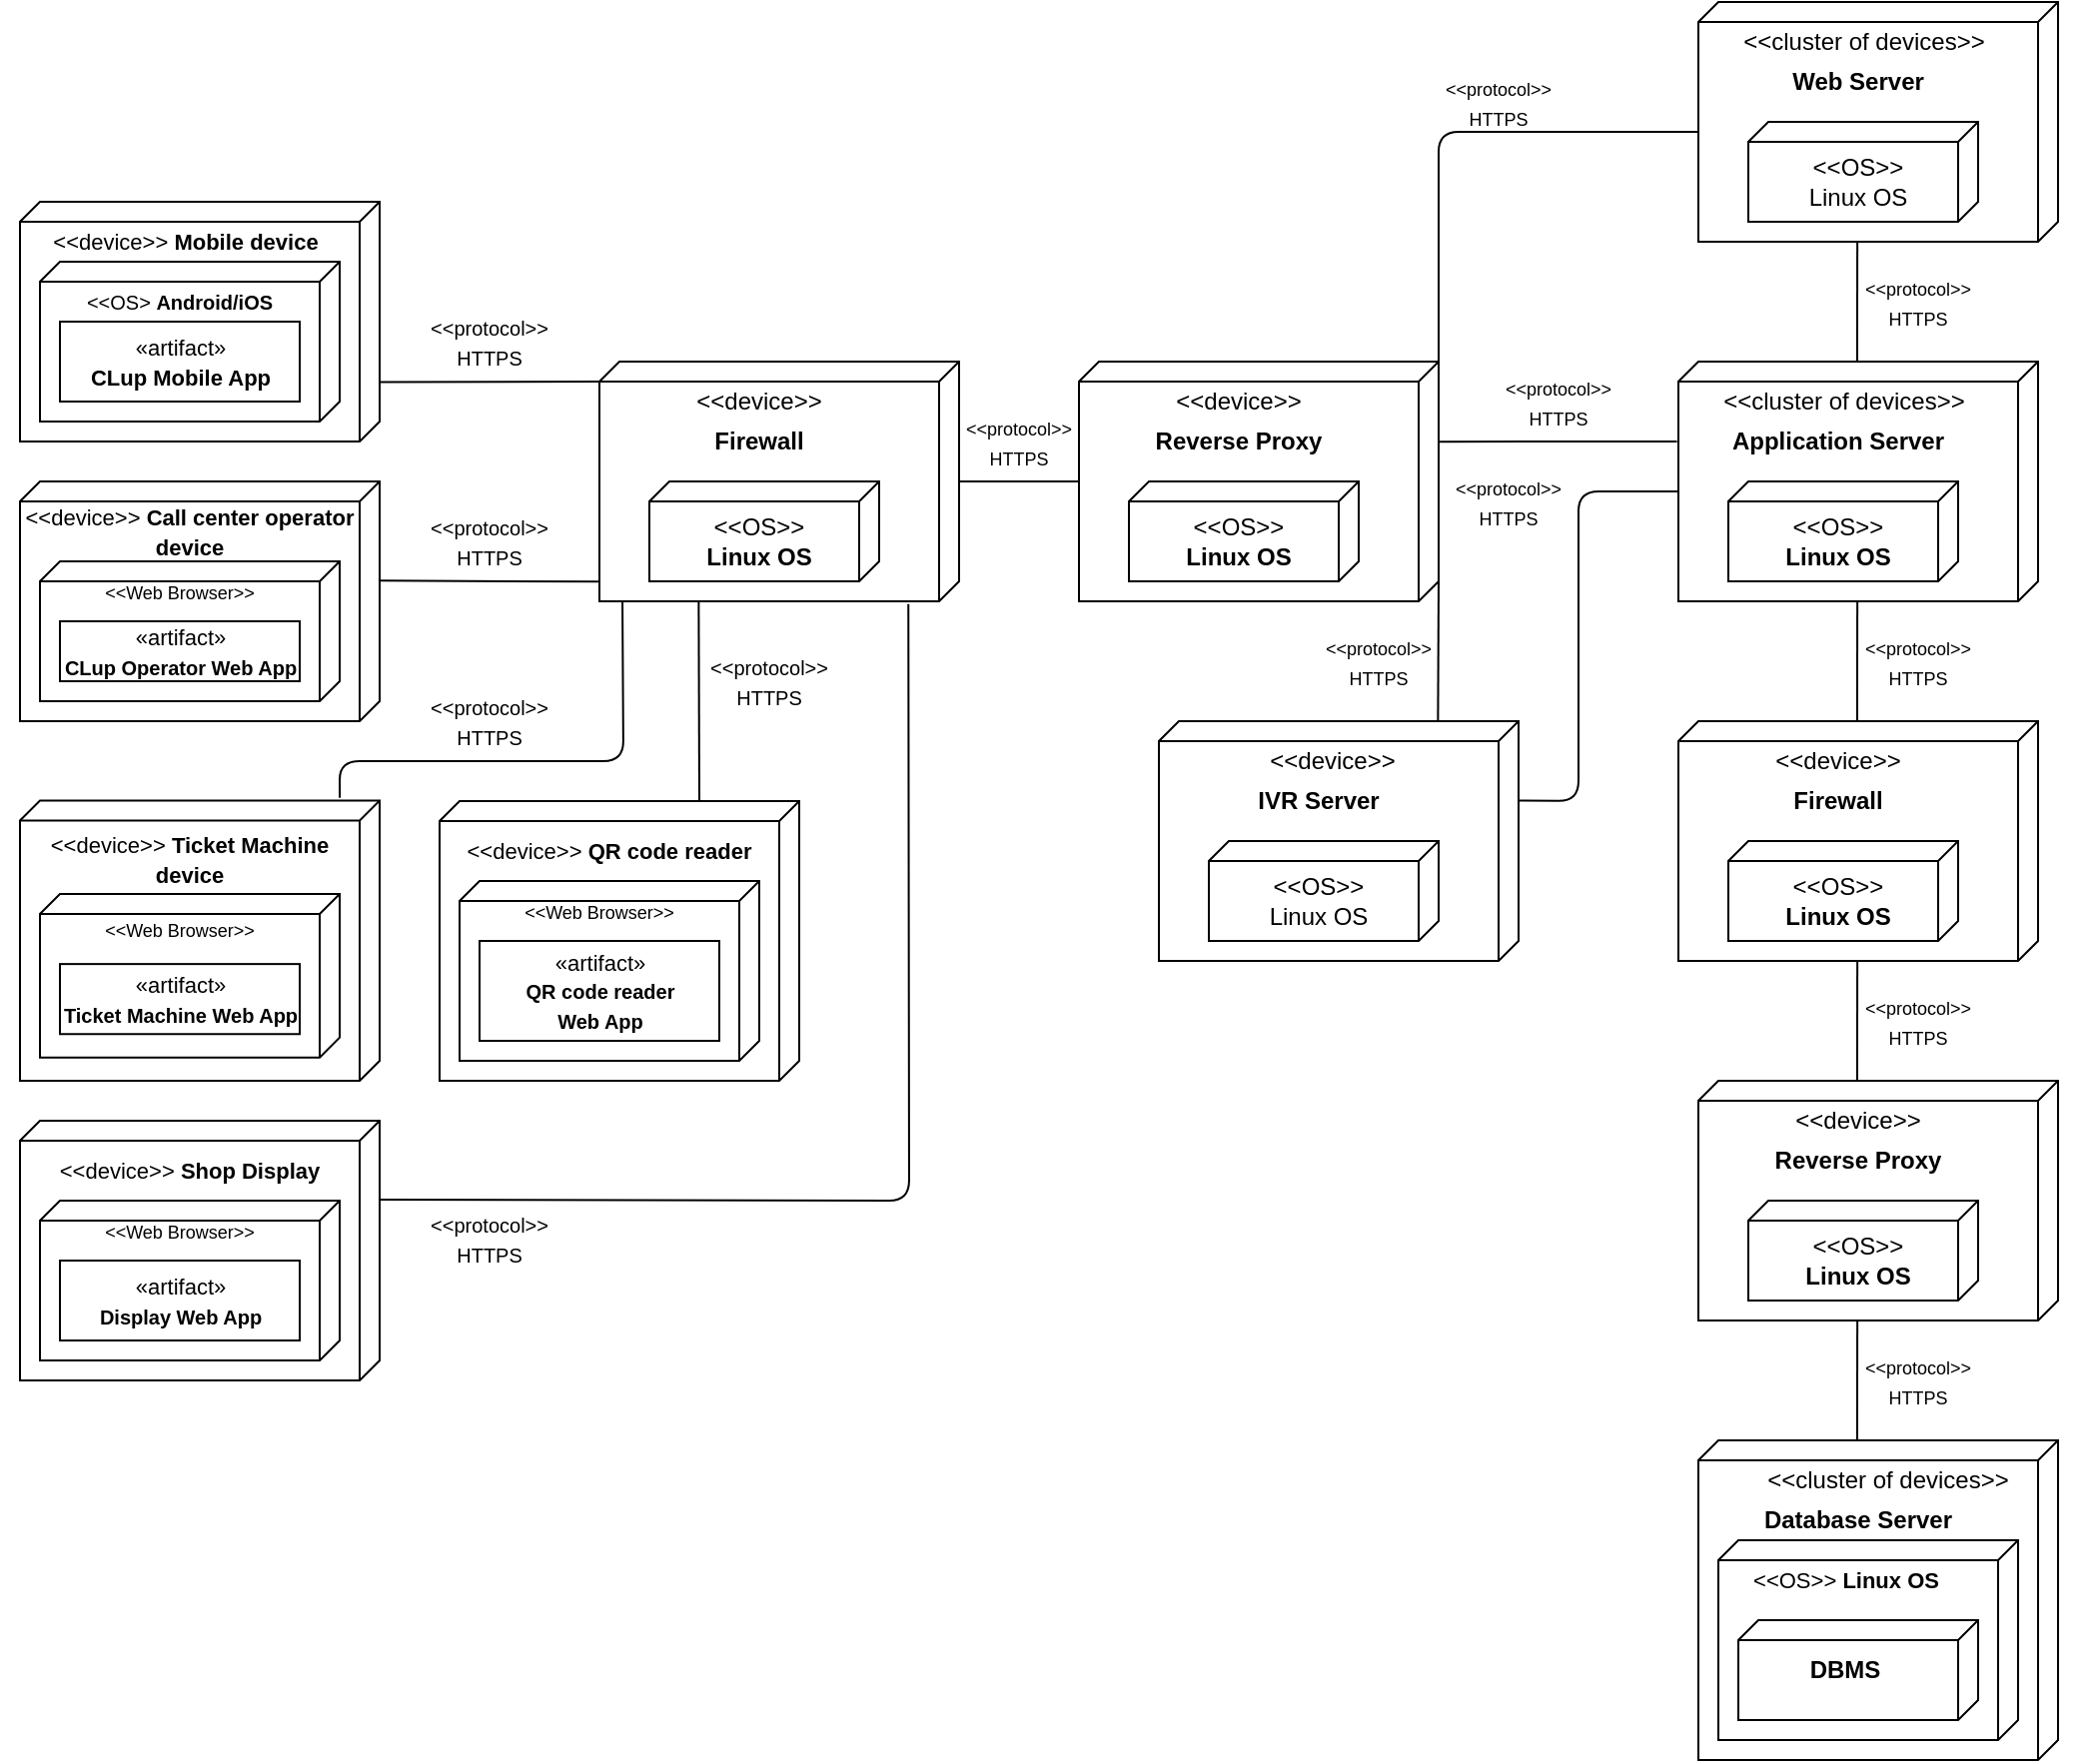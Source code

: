<mxfile version="14.1.3" type="device"><diagram id="dXI7jRDYHmY9Ha2txUBM" name="Page-1"><mxGraphModel dx="2066" dy="1154" grid="1" gridSize="10" guides="1" tooltips="1" connect="1" arrows="1" fold="1" page="1" pageScale="1" pageWidth="827" pageHeight="1169" math="0" shadow="0"><root><mxCell id="0"/><mxCell id="1" parent="0"/><mxCell id="OfTTNYPm1iMwxsMjV844-7" value="" style="group" parent="1" vertex="1" connectable="0"><mxGeometry x="40" y="120" width="180" height="120" as="geometry"/></mxCell><mxCell id="OfTTNYPm1iMwxsMjV844-1" value="" style="verticalAlign=top;align=left;spacingTop=8;spacingLeft=2;spacingRight=12;shape=cube;size=10;direction=south;fontStyle=4;html=1;" parent="OfTTNYPm1iMwxsMjV844-7" vertex="1"><mxGeometry width="180" height="120" as="geometry"/></mxCell><mxCell id="OfTTNYPm1iMwxsMjV844-4" value="" style="verticalAlign=top;align=left;spacingTop=8;spacingLeft=2;spacingRight=12;shape=cube;size=10;direction=south;fontStyle=4;html=1;strokeColor=#000000;" parent="OfTTNYPm1iMwxsMjV844-7" vertex="1"><mxGeometry x="10" y="30" width="150" height="80" as="geometry"/></mxCell><mxCell id="OfTTNYPm1iMwxsMjV844-5" value="&lt;font style=&quot;font-size: 10px&quot;&gt;&amp;lt;&amp;lt;OS&amp;gt; &lt;b&gt;Android/iOS&lt;/b&gt;&lt;/font&gt;" style="text;html=1;strokeColor=none;fillColor=none;align=center;verticalAlign=middle;whiteSpace=wrap;rounded=0;" parent="OfTTNYPm1iMwxsMjV844-7" vertex="1"><mxGeometry x="10" y="40" width="140" height="20" as="geometry"/></mxCell><mxCell id="SzB0t_rO3EyMpKQpPgV2-23" value="&lt;font style=&quot;font-size: 11px&quot;&gt;&amp;lt;&amp;lt;device&amp;gt;&amp;gt; &lt;b&gt;Mobile device&lt;/b&gt;&lt;/font&gt;" style="text;html=1;strokeColor=none;fillColor=none;align=center;verticalAlign=middle;whiteSpace=wrap;rounded=0;" parent="OfTTNYPm1iMwxsMjV844-7" vertex="1"><mxGeometry x="7.5" y="10" width="150" height="20" as="geometry"/></mxCell><mxCell id="SzB0t_rO3EyMpKQpPgV2-24" value="&lt;font style=&quot;font-size: 11px&quot;&gt;«artifact»&lt;br&gt;&lt;b&gt;CLup Mobile App&lt;/b&gt;&lt;/font&gt;" style="html=1;" parent="OfTTNYPm1iMwxsMjV844-7" vertex="1"><mxGeometry x="20" y="60" width="120" height="40" as="geometry"/></mxCell><mxCell id="OfTTNYPm1iMwxsMjV844-14" value="" style="group" parent="1" vertex="1" connectable="0"><mxGeometry x="330" y="200" width="180" height="120" as="geometry"/></mxCell><mxCell id="OfTTNYPm1iMwxsMjV844-15" value="" style="verticalAlign=top;align=left;spacingTop=8;spacingLeft=2;spacingRight=12;shape=cube;size=10;direction=south;fontStyle=4;html=1;" parent="OfTTNYPm1iMwxsMjV844-14" vertex="1"><mxGeometry width="180" height="120" as="geometry"/></mxCell><mxCell id="OfTTNYPm1iMwxsMjV844-16" value="&amp;lt;&amp;lt;device&amp;gt;&amp;gt;" style="text;html=1;strokeColor=none;fillColor=none;align=center;verticalAlign=middle;whiteSpace=wrap;rounded=0;" parent="OfTTNYPm1iMwxsMjV844-14" vertex="1"><mxGeometry x="60" y="10" width="40" height="20" as="geometry"/></mxCell><mxCell id="OfTTNYPm1iMwxsMjV844-17" value="&lt;b&gt;Firewall&lt;/b&gt;" style="text;html=1;strokeColor=none;fillColor=none;align=center;verticalAlign=middle;whiteSpace=wrap;rounded=0;" parent="OfTTNYPm1iMwxsMjV844-14" vertex="1"><mxGeometry x="25" y="30" width="110" height="20" as="geometry"/></mxCell><mxCell id="OfTTNYPm1iMwxsMjV844-18" value="" style="verticalAlign=top;align=left;spacingTop=8;spacingLeft=2;spacingRight=12;shape=cube;size=10;direction=south;fontStyle=4;html=1;strokeColor=#000000;" parent="OfTTNYPm1iMwxsMjV844-14" vertex="1"><mxGeometry x="25" y="60" width="115" height="50" as="geometry"/></mxCell><mxCell id="OfTTNYPm1iMwxsMjV844-19" value="&amp;lt;&amp;lt;OS&amp;gt;&amp;gt;&lt;br&gt;&lt;b&gt;Linux OS&lt;/b&gt;" style="text;html=1;strokeColor=none;fillColor=none;align=center;verticalAlign=middle;whiteSpace=wrap;rounded=0;" parent="OfTTNYPm1iMwxsMjV844-14" vertex="1"><mxGeometry x="51.25" y="80" width="57.5" height="20" as="geometry"/></mxCell><mxCell id="OfTTNYPm1iMwxsMjV844-23" value="" style="group" parent="1" vertex="1" connectable="0"><mxGeometry x="220" y="180" width="110" height="20" as="geometry"/></mxCell><mxCell id="OfTTNYPm1iMwxsMjV844-22" value="&lt;font style=&quot;font-size: 10px&quot;&gt;&amp;lt;&amp;lt;protocol&amp;gt;&amp;gt;&lt;br&gt;HTTPS&lt;/font&gt;" style="text;html=1;strokeColor=none;fillColor=none;align=center;verticalAlign=middle;whiteSpace=wrap;rounded=0;" parent="OfTTNYPm1iMwxsMjV844-23" vertex="1"><mxGeometry width="110" height="20" as="geometry"/></mxCell><mxCell id="OfTTNYPm1iMwxsMjV844-25" value="" style="group" parent="1" vertex="1" connectable="0"><mxGeometry x="220" y="280" width="110" height="20" as="geometry"/></mxCell><mxCell id="OfTTNYPm1iMwxsMjV844-24" value="&lt;font style=&quot;font-size: 10px&quot;&gt;&amp;lt;&amp;lt;protocol&amp;gt;&amp;gt;&lt;br&gt;HTTPS&lt;/font&gt;" style="text;html=1;strokeColor=none;fillColor=none;align=center;verticalAlign=middle;whiteSpace=wrap;rounded=0;" parent="OfTTNYPm1iMwxsMjV844-25" vertex="1"><mxGeometry width="110" height="20" as="geometry"/></mxCell><mxCell id="OfTTNYPm1iMwxsMjV844-26" value="" style="group" parent="1" vertex="1" connectable="0"><mxGeometry x="570" y="200" width="180" height="120" as="geometry"/></mxCell><mxCell id="OfTTNYPm1iMwxsMjV844-27" value="" style="verticalAlign=top;align=left;spacingTop=8;spacingLeft=2;spacingRight=12;shape=cube;size=10;direction=south;fontStyle=4;html=1;" parent="OfTTNYPm1iMwxsMjV844-26" vertex="1"><mxGeometry width="180" height="120" as="geometry"/></mxCell><mxCell id="OfTTNYPm1iMwxsMjV844-28" value="&amp;lt;&amp;lt;device&amp;gt;&amp;gt;" style="text;html=1;strokeColor=none;fillColor=none;align=center;verticalAlign=middle;whiteSpace=wrap;rounded=0;" parent="OfTTNYPm1iMwxsMjV844-26" vertex="1"><mxGeometry x="60" y="10" width="40" height="20" as="geometry"/></mxCell><mxCell id="OfTTNYPm1iMwxsMjV844-29" value="&lt;b&gt;Reverse Proxy&lt;/b&gt;" style="text;html=1;strokeColor=none;fillColor=none;align=center;verticalAlign=middle;whiteSpace=wrap;rounded=0;" parent="OfTTNYPm1iMwxsMjV844-26" vertex="1"><mxGeometry x="25" y="30" width="110" height="20" as="geometry"/></mxCell><mxCell id="OfTTNYPm1iMwxsMjV844-30" value="" style="verticalAlign=top;align=left;spacingTop=8;spacingLeft=2;spacingRight=12;shape=cube;size=10;direction=south;fontStyle=4;html=1;strokeColor=#000000;" parent="OfTTNYPm1iMwxsMjV844-26" vertex="1"><mxGeometry x="25" y="60" width="115" height="50" as="geometry"/></mxCell><mxCell id="OfTTNYPm1iMwxsMjV844-31" value="&amp;lt;&amp;lt;OS&amp;gt;&amp;gt;&lt;br&gt;&lt;b&gt;Linux OS&lt;/b&gt;" style="text;html=1;strokeColor=none;fillColor=none;align=center;verticalAlign=middle;whiteSpace=wrap;rounded=0;" parent="OfTTNYPm1iMwxsMjV844-26" vertex="1"><mxGeometry x="51.25" y="80" width="57.5" height="20" as="geometry"/></mxCell><mxCell id="OfTTNYPm1iMwxsMjV844-35" value="" style="group" parent="1" vertex="1" connectable="0"><mxGeometry x="500" y="230" width="80" height="20" as="geometry"/></mxCell><mxCell id="OfTTNYPm1iMwxsMjV844-37" value="&lt;font style=&quot;font-size: 9px&quot;&gt;&amp;lt;&amp;lt;protocol&amp;gt;&amp;gt;&lt;br&gt;HTTPS&lt;/font&gt;" style="text;html=1;strokeColor=none;fillColor=none;align=center;verticalAlign=middle;whiteSpace=wrap;rounded=0;" parent="OfTTNYPm1iMwxsMjV844-35" vertex="1"><mxGeometry width="80" height="20" as="geometry"/></mxCell><mxCell id="OfTTNYPm1iMwxsMjV844-36" value="" style="endArrow=none;html=1;entryX=0.5;entryY=0.999;entryDx=0;entryDy=0;entryPerimeter=0;exitX=0.5;exitY=0.001;exitDx=0;exitDy=0;exitPerimeter=0;" parent="1" source="OfTTNYPm1iMwxsMjV844-15" target="OfTTNYPm1iMwxsMjV844-27" edge="1"><mxGeometry width="50" height="50" relative="1" as="geometry"><mxPoint x="430" y="160" as="sourcePoint"/><mxPoint x="480" y="110" as="targetPoint"/></mxGeometry></mxCell><mxCell id="OfTTNYPm1iMwxsMjV844-38" value="" style="group" parent="1" vertex="1" connectable="0"><mxGeometry x="870" y="200" width="180" height="120" as="geometry"/></mxCell><mxCell id="OfTTNYPm1iMwxsMjV844-39" value="" style="verticalAlign=top;align=left;spacingTop=8;spacingLeft=2;spacingRight=12;shape=cube;size=10;direction=south;fontStyle=4;html=1;" parent="OfTTNYPm1iMwxsMjV844-38" vertex="1"><mxGeometry width="180" height="120" as="geometry"/></mxCell><mxCell id="OfTTNYPm1iMwxsMjV844-40" value="&amp;lt;&amp;lt;cluster of devices&amp;gt;&amp;gt;" style="text;html=1;strokeColor=none;fillColor=none;align=center;verticalAlign=middle;whiteSpace=wrap;rounded=0;" parent="OfTTNYPm1iMwxsMjV844-38" vertex="1"><mxGeometry x="12.5" y="10" width="140" height="20" as="geometry"/></mxCell><mxCell id="OfTTNYPm1iMwxsMjV844-41" value="&lt;b&gt;Application Server&lt;/b&gt;" style="text;html=1;strokeColor=none;fillColor=none;align=center;verticalAlign=middle;whiteSpace=wrap;rounded=0;" parent="OfTTNYPm1iMwxsMjV844-38" vertex="1"><mxGeometry x="25" y="30" width="110" height="20" as="geometry"/></mxCell><mxCell id="OfTTNYPm1iMwxsMjV844-42" value="" style="verticalAlign=top;align=left;spacingTop=8;spacingLeft=2;spacingRight=12;shape=cube;size=10;direction=south;fontStyle=4;html=1;strokeColor=#000000;" parent="OfTTNYPm1iMwxsMjV844-38" vertex="1"><mxGeometry x="25" y="60" width="115" height="50" as="geometry"/></mxCell><mxCell id="OfTTNYPm1iMwxsMjV844-43" value="&amp;lt;&amp;lt;OS&amp;gt;&amp;gt;&lt;br&gt;&lt;b&gt;Linux OS&lt;/b&gt;" style="text;html=1;strokeColor=none;fillColor=none;align=center;verticalAlign=middle;whiteSpace=wrap;rounded=0;" parent="OfTTNYPm1iMwxsMjV844-38" vertex="1"><mxGeometry x="51.25" y="80" width="57.5" height="20" as="geometry"/></mxCell><mxCell id="OfTTNYPm1iMwxsMjV844-44" value="" style="group" parent="1" vertex="1" connectable="0"><mxGeometry x="880" y="20" width="190" height="120" as="geometry"/></mxCell><mxCell id="OfTTNYPm1iMwxsMjV844-45" value="" style="verticalAlign=top;align=left;spacingTop=8;spacingLeft=2;spacingRight=12;shape=cube;size=10;direction=south;fontStyle=4;html=1;" parent="OfTTNYPm1iMwxsMjV844-44" vertex="1"><mxGeometry width="180" height="120" as="geometry"/></mxCell><mxCell id="OfTTNYPm1iMwxsMjV844-46" value="&amp;lt;&amp;lt;cluster of devices&amp;gt;&amp;gt;" style="text;html=1;strokeColor=none;fillColor=none;align=center;verticalAlign=middle;whiteSpace=wrap;rounded=0;" parent="OfTTNYPm1iMwxsMjV844-44" vertex="1"><mxGeometry x="17.5" y="10" width="130" height="20" as="geometry"/></mxCell><mxCell id="OfTTNYPm1iMwxsMjV844-47" value="&lt;b&gt;Web Server&lt;/b&gt;" style="text;html=1;strokeColor=none;fillColor=none;align=center;verticalAlign=middle;whiteSpace=wrap;rounded=0;" parent="OfTTNYPm1iMwxsMjV844-44" vertex="1"><mxGeometry x="25" y="30" width="110" height="20" as="geometry"/></mxCell><mxCell id="OfTTNYPm1iMwxsMjV844-48" value="" style="verticalAlign=top;align=left;spacingTop=8;spacingLeft=2;spacingRight=12;shape=cube;size=10;direction=south;fontStyle=4;html=1;strokeColor=#000000;" parent="OfTTNYPm1iMwxsMjV844-44" vertex="1"><mxGeometry x="25" y="60" width="115" height="50" as="geometry"/></mxCell><mxCell id="OfTTNYPm1iMwxsMjV844-49" value="&amp;lt;&amp;lt;OS&amp;gt;&amp;gt;&lt;br&gt;Linux OS" style="text;html=1;strokeColor=none;fillColor=none;align=center;verticalAlign=middle;whiteSpace=wrap;rounded=0;" parent="OfTTNYPm1iMwxsMjV844-44" vertex="1"><mxGeometry x="51.25" y="80" width="57.5" height="20" as="geometry"/></mxCell><mxCell id="OfTTNYPm1iMwxsMjV844-52" value="" style="endArrow=none;html=1;entryX=0;entryY=0;entryDx=65;entryDy=180;entryPerimeter=0;" parent="1" target="OfTTNYPm1iMwxsMjV844-45" edge="1"><mxGeometry width="50" height="50" relative="1" as="geometry"><mxPoint x="750" y="210" as="sourcePoint"/><mxPoint x="800" y="160" as="targetPoint"/><Array as="points"><mxPoint x="750" y="85"/></Array></mxGeometry></mxCell><mxCell id="OfTTNYPm1iMwxsMjV844-53" value="" style="group" parent="1" vertex="1" connectable="0"><mxGeometry x="740" y="60" width="80" height="20" as="geometry"/></mxCell><mxCell id="OfTTNYPm1iMwxsMjV844-54" value="&lt;font style=&quot;font-size: 9px&quot;&gt;&amp;lt;&amp;lt;protocol&amp;gt;&amp;gt;&lt;br&gt;HTTPS&lt;/font&gt;" style="text;html=1;strokeColor=none;fillColor=none;align=center;verticalAlign=middle;whiteSpace=wrap;rounded=0;" parent="OfTTNYPm1iMwxsMjV844-53" vertex="1"><mxGeometry width="80" height="20" as="geometry"/></mxCell><mxCell id="OfTTNYPm1iMwxsMjV844-55" value="" style="endArrow=none;html=1;entryX=0.333;entryY=1.004;entryDx=0;entryDy=0;entryPerimeter=0;exitX=0.334;exitY=-0.001;exitDx=0;exitDy=0;exitPerimeter=0;" parent="1" source="OfTTNYPm1iMwxsMjV844-27" target="OfTTNYPm1iMwxsMjV844-39" edge="1"><mxGeometry width="50" height="50" relative="1" as="geometry"><mxPoint x="751" y="240" as="sourcePoint"/><mxPoint x="800" y="160" as="targetPoint"/></mxGeometry></mxCell><mxCell id="OfTTNYPm1iMwxsMjV844-56" value="&lt;font style=&quot;font-size: 9px&quot;&gt;&amp;lt;&amp;lt;protocol&amp;gt;&amp;gt;&lt;br&gt;HTTPS&lt;/font&gt;" style="text;html=1;strokeColor=none;fillColor=none;align=center;verticalAlign=middle;whiteSpace=wrap;rounded=0;" parent="1" vertex="1"><mxGeometry x="770" y="210" width="80" height="20" as="geometry"/></mxCell><mxCell id="OfTTNYPm1iMwxsMjV844-57" value="" style="endArrow=none;html=1;exitX=1.002;exitY=0.558;exitDx=0;exitDy=0;exitPerimeter=0;entryX=-0.002;entryY=0.503;entryDx=0;entryDy=0;entryPerimeter=0;" parent="1" source="OfTTNYPm1iMwxsMjV844-45" target="OfTTNYPm1iMwxsMjV844-39" edge="1"><mxGeometry width="50" height="50" relative="1" as="geometry"><mxPoint x="740" y="280" as="sourcePoint"/><mxPoint x="790" y="230" as="targetPoint"/></mxGeometry></mxCell><mxCell id="OfTTNYPm1iMwxsMjV844-58" value="&lt;font style=&quot;font-size: 9px&quot;&gt;&amp;lt;&amp;lt;protocol&amp;gt;&amp;gt;&lt;br&gt;HTTPS&lt;/font&gt;" style="text;html=1;strokeColor=none;fillColor=none;align=center;verticalAlign=middle;whiteSpace=wrap;rounded=0;" parent="1" vertex="1"><mxGeometry x="950" y="160" width="80" height="20" as="geometry"/></mxCell><mxCell id="SzB0t_rO3EyMpKQpPgV2-1" value="" style="group" parent="1" vertex="1" connectable="0"><mxGeometry x="870" y="380" width="180" height="120" as="geometry"/></mxCell><mxCell id="SzB0t_rO3EyMpKQpPgV2-2" value="" style="verticalAlign=top;align=left;spacingTop=8;spacingLeft=2;spacingRight=12;shape=cube;size=10;direction=south;fontStyle=4;html=1;" parent="SzB0t_rO3EyMpKQpPgV2-1" vertex="1"><mxGeometry width="180" height="120" as="geometry"/></mxCell><mxCell id="SzB0t_rO3EyMpKQpPgV2-3" value="&amp;lt;&amp;lt;device&amp;gt;&amp;gt;" style="text;html=1;strokeColor=none;fillColor=none;align=center;verticalAlign=middle;whiteSpace=wrap;rounded=0;" parent="SzB0t_rO3EyMpKQpPgV2-1" vertex="1"><mxGeometry x="60" y="10" width="40" height="20" as="geometry"/></mxCell><mxCell id="SzB0t_rO3EyMpKQpPgV2-4" value="&lt;b&gt;Firewall&lt;/b&gt;" style="text;html=1;strokeColor=none;fillColor=none;align=center;verticalAlign=middle;whiteSpace=wrap;rounded=0;" parent="SzB0t_rO3EyMpKQpPgV2-1" vertex="1"><mxGeometry x="25" y="30" width="110" height="20" as="geometry"/></mxCell><mxCell id="SzB0t_rO3EyMpKQpPgV2-5" value="" style="verticalAlign=top;align=left;spacingTop=8;spacingLeft=2;spacingRight=12;shape=cube;size=10;direction=south;fontStyle=4;html=1;strokeColor=#000000;" parent="SzB0t_rO3EyMpKQpPgV2-1" vertex="1"><mxGeometry x="25" y="60" width="115" height="50" as="geometry"/></mxCell><mxCell id="SzB0t_rO3EyMpKQpPgV2-6" value="&amp;lt;&amp;lt;OS&amp;gt;&amp;gt;&lt;br&gt;&lt;b&gt;Linux OS&lt;/b&gt;" style="text;html=1;strokeColor=none;fillColor=none;align=center;verticalAlign=middle;whiteSpace=wrap;rounded=0;" parent="SzB0t_rO3EyMpKQpPgV2-1" vertex="1"><mxGeometry x="51.25" y="80" width="57.5" height="20" as="geometry"/></mxCell><mxCell id="SzB0t_rO3EyMpKQpPgV2-7" value="" style="endArrow=none;html=1;exitX=1.002;exitY=0.558;exitDx=0;exitDy=0;exitPerimeter=0;entryX=-0.002;entryY=0.503;entryDx=0;entryDy=0;entryPerimeter=0;" parent="1" edge="1"><mxGeometry width="50" height="50" relative="1" as="geometry"><mxPoint x="959.56" y="320" as="sourcePoint"/><mxPoint x="959.46" y="379.52" as="targetPoint"/></mxGeometry></mxCell><mxCell id="SzB0t_rO3EyMpKQpPgV2-8" value="&lt;font style=&quot;font-size: 9px&quot;&gt;&amp;lt;&amp;lt;protocol&amp;gt;&amp;gt;&lt;br&gt;HTTPS&lt;/font&gt;" style="text;html=1;strokeColor=none;fillColor=none;align=center;verticalAlign=middle;whiteSpace=wrap;rounded=0;" parent="1" vertex="1"><mxGeometry x="950" y="339.76" width="80" height="20" as="geometry"/></mxCell><mxCell id="SzB0t_rO3EyMpKQpPgV2-9" value="" style="group" parent="1" vertex="1" connectable="0"><mxGeometry x="880" y="740" width="200" height="160" as="geometry"/></mxCell><mxCell id="SzB0t_rO3EyMpKQpPgV2-10" value="" style="verticalAlign=top;align=left;spacingTop=8;spacingLeft=2;spacingRight=12;shape=cube;size=10;direction=south;fontStyle=4;html=1;" parent="SzB0t_rO3EyMpKQpPgV2-9" vertex="1"><mxGeometry width="180" height="160" as="geometry"/></mxCell><mxCell id="SzB0t_rO3EyMpKQpPgV2-11" value="&amp;lt;&amp;lt;cluster of devices&amp;gt;&amp;gt;" style="text;html=1;strokeColor=none;fillColor=none;align=center;verticalAlign=middle;whiteSpace=wrap;rounded=0;" parent="SzB0t_rO3EyMpKQpPgV2-9" vertex="1"><mxGeometry x="25" y="10" width="140" height="20" as="geometry"/></mxCell><mxCell id="SzB0t_rO3EyMpKQpPgV2-12" value="&lt;b&gt;Database Server&lt;/b&gt;" style="text;html=1;strokeColor=none;fillColor=none;align=center;verticalAlign=middle;whiteSpace=wrap;rounded=0;" parent="SzB0t_rO3EyMpKQpPgV2-9" vertex="1"><mxGeometry x="25" y="30" width="110" height="20" as="geometry"/></mxCell><mxCell id="SzB0t_rO3EyMpKQpPgV2-13" value="" style="verticalAlign=top;align=left;spacingTop=8;spacingLeft=2;spacingRight=12;shape=cube;size=10;direction=south;fontStyle=4;html=1;strokeColor=#000000;" parent="SzB0t_rO3EyMpKQpPgV2-9" vertex="1"><mxGeometry x="10" y="50" width="150" height="100" as="geometry"/></mxCell><mxCell id="SzB0t_rO3EyMpKQpPgV2-14" value="&lt;font style=&quot;font-size: 11px&quot;&gt;&amp;lt;&amp;lt;OS&amp;gt;&amp;gt; &lt;b&gt;Linux OS&lt;/b&gt;&lt;/font&gt;" style="text;html=1;strokeColor=none;fillColor=none;align=center;verticalAlign=middle;whiteSpace=wrap;rounded=0;" parent="SzB0t_rO3EyMpKQpPgV2-9" vertex="1"><mxGeometry y="60" width="148" height="20" as="geometry"/></mxCell><mxCell id="SzB0t_rO3EyMpKQpPgV2-19" value="" style="group" parent="SzB0t_rO3EyMpKQpPgV2-9" vertex="1" connectable="0"><mxGeometry x="20" y="90" width="120" height="50" as="geometry"/></mxCell><mxCell id="SzB0t_rO3EyMpKQpPgV2-17" value="" style="verticalAlign=top;align=left;spacingTop=8;spacingLeft=2;spacingRight=12;shape=cube;size=10;direction=south;fontStyle=4;html=1;" parent="SzB0t_rO3EyMpKQpPgV2-19" vertex="1"><mxGeometry width="120" height="50" as="geometry"/></mxCell><mxCell id="SzB0t_rO3EyMpKQpPgV2-18" value="&lt;b&gt;DBMS&lt;/b&gt;" style="text;html=1;strokeColor=none;fillColor=none;align=center;verticalAlign=middle;whiteSpace=wrap;rounded=0;" parent="SzB0t_rO3EyMpKQpPgV2-19" vertex="1"><mxGeometry x="26.667" y="16.667" width="53.333" height="16.667" as="geometry"/></mxCell><mxCell id="SzB0t_rO3EyMpKQpPgV2-15" value="" style="endArrow=none;html=1;exitX=1.002;exitY=0.558;exitDx=0;exitDy=0;exitPerimeter=0;entryX=-0.002;entryY=0.503;entryDx=0;entryDy=0;entryPerimeter=0;" parent="1" edge="1"><mxGeometry width="50" height="50" relative="1" as="geometry"><mxPoint x="959.56" y="500" as="sourcePoint"/><mxPoint x="959.46" y="559.52" as="targetPoint"/></mxGeometry></mxCell><mxCell id="SzB0t_rO3EyMpKQpPgV2-16" value="&lt;font style=&quot;font-size: 9px&quot;&gt;&amp;lt;&amp;lt;protocol&amp;gt;&amp;gt;&lt;br&gt;HTTPS&lt;/font&gt;" style="text;html=1;strokeColor=none;fillColor=none;align=center;verticalAlign=middle;whiteSpace=wrap;rounded=0;" parent="1" vertex="1"><mxGeometry x="950" y="519.76" width="80" height="20" as="geometry"/></mxCell><mxCell id="OfTTNYPm1iMwxsMjV844-20" value="" style="endArrow=none;html=1;entryX=0;entryY=0;entryDx=10;entryDy=180;entryPerimeter=0;exitX=0.752;exitY=-0.001;exitDx=0;exitDy=0;exitPerimeter=0;" parent="1" source="OfTTNYPm1iMwxsMjV844-1" target="OfTTNYPm1iMwxsMjV844-15" edge="1"><mxGeometry width="50" height="50" relative="1" as="geometry"><mxPoint x="230" y="210" as="sourcePoint"/><mxPoint x="190" y="350" as="targetPoint"/></mxGeometry></mxCell><mxCell id="SzB0t_rO3EyMpKQpPgV2-25" value="" style="group" parent="1" vertex="1" connectable="0"><mxGeometry x="40" y="260" width="180" height="120" as="geometry"/></mxCell><mxCell id="SzB0t_rO3EyMpKQpPgV2-26" value="" style="verticalAlign=top;align=left;spacingTop=8;spacingLeft=2;spacingRight=12;shape=cube;size=10;direction=south;fontStyle=4;html=1;" parent="SzB0t_rO3EyMpKQpPgV2-25" vertex="1"><mxGeometry width="180" height="120" as="geometry"/></mxCell><mxCell id="SzB0t_rO3EyMpKQpPgV2-27" value="" style="verticalAlign=top;align=left;spacingTop=8;spacingLeft=2;spacingRight=12;shape=cube;size=10;direction=south;fontStyle=4;html=1;strokeColor=#000000;" parent="SzB0t_rO3EyMpKQpPgV2-25" vertex="1"><mxGeometry x="10" y="40" width="150" height="70" as="geometry"/></mxCell><mxCell id="SzB0t_rO3EyMpKQpPgV2-28" value="&lt;font style=&quot;font-size: 9px&quot;&gt;&amp;lt;&amp;lt;Web Browser&amp;gt;&amp;gt;&lt;/font&gt;" style="text;html=1;strokeColor=none;fillColor=none;align=center;verticalAlign=middle;whiteSpace=wrap;rounded=0;" parent="SzB0t_rO3EyMpKQpPgV2-25" vertex="1"><mxGeometry x="10" y="50" width="140" height="10" as="geometry"/></mxCell><mxCell id="SzB0t_rO3EyMpKQpPgV2-29" value="&lt;font style=&quot;font-size: 11px&quot;&gt;&amp;lt;&amp;lt;device&amp;gt;&amp;gt; &lt;b&gt;Call center operator device&lt;/b&gt;&lt;/font&gt;" style="text;html=1;strokeColor=none;fillColor=none;align=center;verticalAlign=middle;whiteSpace=wrap;rounded=0;" parent="SzB0t_rO3EyMpKQpPgV2-25" vertex="1"><mxGeometry x="-10" y="20" width="190" height="10" as="geometry"/></mxCell><mxCell id="SzB0t_rO3EyMpKQpPgV2-30" value="&lt;font&gt;&lt;span style=&quot;font-size: 11px&quot;&gt;«artifact»&lt;/span&gt;&lt;br&gt;&lt;b&gt;&lt;font style=&quot;font-size: 10px&quot;&gt;CLup Operator Web App&lt;/font&gt;&lt;/b&gt;&lt;/font&gt;" style="html=1;" parent="SzB0t_rO3EyMpKQpPgV2-25" vertex="1"><mxGeometry x="20" y="70" width="120" height="30" as="geometry"/></mxCell><mxCell id="RyMHg_D5a55TzzOoj626-5" value="" style="group" parent="1" vertex="1" connectable="0"><mxGeometry x="610" y="380" width="180" height="120" as="geometry"/></mxCell><mxCell id="RyMHg_D5a55TzzOoj626-6" value="" style="verticalAlign=top;align=left;spacingTop=8;spacingLeft=2;spacingRight=12;shape=cube;size=10;direction=south;fontStyle=4;html=1;" parent="RyMHg_D5a55TzzOoj626-5" vertex="1"><mxGeometry width="180" height="120" as="geometry"/></mxCell><mxCell id="RyMHg_D5a55TzzOoj626-7" value="&amp;lt;&amp;lt;device&amp;gt;&amp;gt;" style="text;html=1;strokeColor=none;fillColor=none;align=center;verticalAlign=middle;whiteSpace=wrap;rounded=0;" parent="RyMHg_D5a55TzzOoj626-5" vertex="1"><mxGeometry x="22.5" y="10" width="127.5" height="20" as="geometry"/></mxCell><mxCell id="RyMHg_D5a55TzzOoj626-8" value="&lt;b&gt;IVR Server&lt;/b&gt;" style="text;html=1;strokeColor=none;fillColor=none;align=center;verticalAlign=middle;whiteSpace=wrap;rounded=0;" parent="RyMHg_D5a55TzzOoj626-5" vertex="1"><mxGeometry x="25" y="30" width="110" height="20" as="geometry"/></mxCell><mxCell id="RyMHg_D5a55TzzOoj626-9" value="" style="verticalAlign=top;align=left;spacingTop=8;spacingLeft=2;spacingRight=12;shape=cube;size=10;direction=south;fontStyle=4;html=1;strokeColor=#000000;" parent="RyMHg_D5a55TzzOoj626-5" vertex="1"><mxGeometry x="25" y="60" width="115" height="50" as="geometry"/></mxCell><mxCell id="RyMHg_D5a55TzzOoj626-10" value="&amp;lt;&amp;lt;OS&amp;gt;&amp;gt;&lt;br&gt;Linux OS" style="text;html=1;strokeColor=none;fillColor=none;align=center;verticalAlign=middle;whiteSpace=wrap;rounded=0;" parent="RyMHg_D5a55TzzOoj626-5" vertex="1"><mxGeometry x="51.25" y="80" width="57.5" height="20" as="geometry"/></mxCell><mxCell id="RyMHg_D5a55TzzOoj626-11" value="" style="endArrow=none;html=1;exitX=0;exitY=0;exitDx=110;exitDy=0;exitPerimeter=0;entryX=-0.004;entryY=0.224;entryDx=0;entryDy=0;entryPerimeter=0;" parent="1" source="OfTTNYPm1iMwxsMjV844-27" target="RyMHg_D5a55TzzOoj626-6" edge="1"><mxGeometry width="50" height="50" relative="1" as="geometry"><mxPoint x="760.18" y="250.08" as="sourcePoint"/><mxPoint x="751" y="370" as="targetPoint"/></mxGeometry></mxCell><mxCell id="RyMHg_D5a55TzzOoj626-12" value="&lt;font style=&quot;font-size: 9px&quot;&gt;&amp;lt;&amp;lt;protocol&amp;gt;&amp;gt;&lt;br&gt;HTTPS&lt;/font&gt;" style="text;html=1;strokeColor=none;fillColor=none;align=center;verticalAlign=middle;whiteSpace=wrap;rounded=0;" parent="1" vertex="1"><mxGeometry x="680" y="339.76" width="80" height="20" as="geometry"/></mxCell><mxCell id="RyMHg_D5a55TzzOoj626-13" value="" style="endArrow=none;html=1;entryX=0;entryY=0;entryDx=65;entryDy=180;entryPerimeter=0;exitX=0.331;exitY=-0.002;exitDx=0;exitDy=0;exitPerimeter=0;" parent="1" source="RyMHg_D5a55TzzOoj626-6" target="OfTTNYPm1iMwxsMjV844-39" edge="1"><mxGeometry width="50" height="50" relative="1" as="geometry"><mxPoint x="810" y="406" as="sourcePoint"/><mxPoint x="909.1" y="338.93" as="targetPoint"/><Array as="points"><mxPoint x="820" y="420"/><mxPoint x="820" y="265"/></Array></mxGeometry></mxCell><mxCell id="RyMHg_D5a55TzzOoj626-14" value="&lt;font style=&quot;font-size: 9px&quot;&gt;&amp;lt;&amp;lt;protocol&amp;gt;&amp;gt;&lt;br&gt;HTTPS&lt;/font&gt;" style="text;html=1;strokeColor=none;fillColor=none;align=center;verticalAlign=middle;whiteSpace=wrap;rounded=0;" parent="1" vertex="1"><mxGeometry x="750" y="260" width="70" height="20" as="geometry"/></mxCell><mxCell id="RyMHg_D5a55TzzOoj626-21" value="" style="group" parent="1" vertex="1" connectable="0"><mxGeometry x="40" y="419.76" width="180" height="140.24" as="geometry"/></mxCell><mxCell id="RyMHg_D5a55TzzOoj626-22" value="" style="verticalAlign=top;align=left;spacingTop=8;spacingLeft=2;spacingRight=12;shape=cube;size=10;direction=south;fontStyle=4;html=1;" parent="RyMHg_D5a55TzzOoj626-21" vertex="1"><mxGeometry width="180" height="140.24" as="geometry"/></mxCell><mxCell id="RyMHg_D5a55TzzOoj626-23" value="" style="verticalAlign=top;align=left;spacingTop=8;spacingLeft=2;spacingRight=12;shape=cube;size=10;direction=south;fontStyle=4;html=1;strokeColor=#000000;" parent="RyMHg_D5a55TzzOoj626-21" vertex="1"><mxGeometry x="10" y="46.747" width="150" height="81.807" as="geometry"/></mxCell><mxCell id="RyMHg_D5a55TzzOoj626-24" value="&lt;font style=&quot;font-size: 9px&quot;&gt;&amp;lt;&amp;lt;Web Browser&amp;gt;&amp;gt;&lt;/font&gt;" style="text;html=1;strokeColor=none;fillColor=none;align=center;verticalAlign=middle;whiteSpace=wrap;rounded=0;" parent="RyMHg_D5a55TzzOoj626-21" vertex="1"><mxGeometry x="10" y="58.433" width="140" height="11.687" as="geometry"/></mxCell><mxCell id="RyMHg_D5a55TzzOoj626-25" value="&lt;font style=&quot;font-size: 11px&quot;&gt;&amp;lt;&amp;lt;device&amp;gt;&amp;gt; &lt;b&gt;Ticket Machine &lt;br&gt;device&lt;/b&gt;&lt;/font&gt;" style="text;html=1;strokeColor=none;fillColor=none;align=center;verticalAlign=middle;whiteSpace=wrap;rounded=0;" parent="RyMHg_D5a55TzzOoj626-21" vertex="1"><mxGeometry x="-10" width="190" height="58.433" as="geometry"/></mxCell><mxCell id="RyMHg_D5a55TzzOoj626-26" value="&lt;font&gt;&lt;span style=&quot;font-size: 11px&quot;&gt;«artifact»&lt;/span&gt;&lt;br&gt;&lt;b&gt;&lt;font style=&quot;font-size: 10px&quot;&gt;Ticket Machine Web App&lt;/font&gt;&lt;/b&gt;&lt;/font&gt;" style="html=1;" parent="RyMHg_D5a55TzzOoj626-21" vertex="1"><mxGeometry x="20" y="81.807" width="120" height="35.06" as="geometry"/></mxCell><mxCell id="RyMHg_D5a55TzzOoj626-27" value="" style="group" parent="1" vertex="1" connectable="0"><mxGeometry x="250" y="420" width="180" height="140" as="geometry"/></mxCell><mxCell id="RyMHg_D5a55TzzOoj626-28" value="" style="verticalAlign=top;align=left;spacingTop=8;spacingLeft=2;spacingRight=12;shape=cube;size=10;direction=south;fontStyle=4;html=1;" parent="RyMHg_D5a55TzzOoj626-27" vertex="1"><mxGeometry width="180" height="140" as="geometry"/></mxCell><mxCell id="RyMHg_D5a55TzzOoj626-29" value="" style="verticalAlign=top;align=left;spacingTop=8;spacingLeft=2;spacingRight=12;shape=cube;size=10;direction=south;fontStyle=4;html=1;strokeColor=#000000;" parent="RyMHg_D5a55TzzOoj626-27" vertex="1"><mxGeometry x="10" y="40" width="150" height="90" as="geometry"/></mxCell><mxCell id="RyMHg_D5a55TzzOoj626-30" value="&lt;font style=&quot;font-size: 9px&quot;&gt;&amp;lt;&amp;lt;Web Browser&amp;gt;&amp;gt;&lt;/font&gt;" style="text;html=1;strokeColor=none;fillColor=none;align=center;verticalAlign=middle;whiteSpace=wrap;rounded=0;" parent="RyMHg_D5a55TzzOoj626-27" vertex="1"><mxGeometry x="10" y="50" width="140" height="10" as="geometry"/></mxCell><mxCell id="RyMHg_D5a55TzzOoj626-31" value="&lt;font style=&quot;font-size: 11px&quot;&gt;&amp;lt;&amp;lt;device&amp;gt;&amp;gt; &lt;b&gt;QR code reader&lt;/b&gt;&lt;/font&gt;" style="text;html=1;strokeColor=none;fillColor=none;align=center;verticalAlign=middle;whiteSpace=wrap;rounded=0;" parent="RyMHg_D5a55TzzOoj626-27" vertex="1"><mxGeometry x="-10" width="190" height="50" as="geometry"/></mxCell><mxCell id="RyMHg_D5a55TzzOoj626-32" value="&lt;font&gt;&lt;span style=&quot;font-size: 11px&quot;&gt;«artifact»&lt;/span&gt;&lt;br&gt;&lt;b&gt;&lt;font style=&quot;font-size: 10px&quot;&gt;QR code reader &lt;br&gt;Web App&lt;/font&gt;&lt;/b&gt;&lt;/font&gt;" style="html=1;" parent="RyMHg_D5a55TzzOoj626-27" vertex="1"><mxGeometry x="20" y="70" width="120" height="50" as="geometry"/></mxCell><mxCell id="RyMHg_D5a55TzzOoj626-33" value="" style="group" parent="1" vertex="1" connectable="0"><mxGeometry x="40" y="580" width="180" height="140" as="geometry"/></mxCell><mxCell id="RyMHg_D5a55TzzOoj626-34" value="" style="verticalAlign=top;align=left;spacingTop=8;spacingLeft=2;spacingRight=12;shape=cube;size=10;direction=south;fontStyle=4;html=1;" parent="RyMHg_D5a55TzzOoj626-33" vertex="1"><mxGeometry width="180" height="130" as="geometry"/></mxCell><mxCell id="RyMHg_D5a55TzzOoj626-35" value="" style="verticalAlign=top;align=left;spacingTop=8;spacingLeft=2;spacingRight=12;shape=cube;size=10;direction=south;fontStyle=4;html=1;strokeColor=#000000;" parent="RyMHg_D5a55TzzOoj626-33" vertex="1"><mxGeometry x="10" y="40" width="150" height="80" as="geometry"/></mxCell><mxCell id="RyMHg_D5a55TzzOoj626-36" value="&lt;font style=&quot;font-size: 9px&quot;&gt;&amp;lt;&amp;lt;Web Browser&amp;gt;&amp;gt;&lt;/font&gt;" style="text;html=1;strokeColor=none;fillColor=none;align=center;verticalAlign=middle;whiteSpace=wrap;rounded=0;" parent="RyMHg_D5a55TzzOoj626-33" vertex="1"><mxGeometry x="10" y="50" width="140" height="10" as="geometry"/></mxCell><mxCell id="RyMHg_D5a55TzzOoj626-37" value="&lt;font style=&quot;font-size: 11px&quot;&gt;&amp;lt;&amp;lt;device&amp;gt;&amp;gt; &lt;b&gt;Shop Display&lt;/b&gt;&lt;/font&gt;" style="text;html=1;strokeColor=none;fillColor=none;align=center;verticalAlign=middle;whiteSpace=wrap;rounded=0;" parent="RyMHg_D5a55TzzOoj626-33" vertex="1"><mxGeometry x="-10" width="190" height="50" as="geometry"/></mxCell><mxCell id="RyMHg_D5a55TzzOoj626-38" value="&lt;font&gt;&lt;span style=&quot;font-size: 11px&quot;&gt;«artifact»&lt;/span&gt;&lt;br&gt;&lt;b&gt;&lt;font style=&quot;font-size: 10px&quot;&gt;Display Web App&lt;/font&gt;&lt;/b&gt;&lt;/font&gt;" style="html=1;" parent="RyMHg_D5a55TzzOoj626-33" vertex="1"><mxGeometry x="20" y="70" width="120" height="40" as="geometry"/></mxCell><mxCell id="OfTTNYPm1iMwxsMjV844-21" value="" style="endArrow=none;html=1;exitX=0.414;exitY=0.003;exitDx=0;exitDy=0;exitPerimeter=0;entryX=0.918;entryY=1.003;entryDx=0;entryDy=0;entryPerimeter=0;" parent="1" source="SzB0t_rO3EyMpKQpPgV2-26" target="OfTTNYPm1iMwxsMjV844-15" edge="1"><mxGeometry width="50" height="50" relative="1" as="geometry"><mxPoint x="219.46" y="308.76" as="sourcePoint"/><mxPoint x="310" y="310" as="targetPoint"/></mxGeometry></mxCell><mxCell id="RyMHg_D5a55TzzOoj626-40" value="" style="endArrow=none;html=1;exitX=0.895;exitY=-0.023;exitDx=0;exitDy=0;exitPerimeter=0;entryX=1.003;entryY=0.936;entryDx=0;entryDy=0;entryPerimeter=0;" parent="1" source="RyMHg_D5a55TzzOoj626-25" target="OfTTNYPm1iMwxsMjV844-15" edge="1"><mxGeometry width="50" height="50" relative="1" as="geometry"><mxPoint x="170" y="380" as="sourcePoint"/><mxPoint x="220" y="330" as="targetPoint"/><Array as="points"><mxPoint x="200" y="400"/><mxPoint x="342" y="400"/></Array></mxGeometry></mxCell><mxCell id="RyMHg_D5a55TzzOoj626-41" value="" style="endArrow=none;html=1;exitX=1;exitY=0.79;exitDx=0;exitDy=0;entryX=1.011;entryY=0.141;entryDx=0;entryDy=0;entryPerimeter=0;exitPerimeter=0;" parent="1" source="RyMHg_D5a55TzzOoj626-37" target="OfTTNYPm1iMwxsMjV844-15" edge="1"><mxGeometry width="50" height="50" relative="1" as="geometry"><mxPoint x="260" y="620" as="sourcePoint"/><mxPoint x="310" y="570" as="targetPoint"/><Array as="points"><mxPoint x="485" y="620"/></Array></mxGeometry></mxCell><mxCell id="RyMHg_D5a55TzzOoj626-42" value="" style="endArrow=none;html=1;entryX=1.003;entryY=0.724;entryDx=0;entryDy=0;entryPerimeter=0;" parent="1" target="OfTTNYPm1iMwxsMjV844-15" edge="1"><mxGeometry width="50" height="50" relative="1" as="geometry"><mxPoint x="380" y="420" as="sourcePoint"/><mxPoint x="464" y="350" as="targetPoint"/></mxGeometry></mxCell><mxCell id="RyMHg_D5a55TzzOoj626-43" value="" style="group" parent="1" vertex="1" connectable="0"><mxGeometry x="220" y="370" width="110" height="20" as="geometry"/></mxCell><mxCell id="RyMHg_D5a55TzzOoj626-44" value="&lt;font style=&quot;font-size: 10px&quot;&gt;&amp;lt;&amp;lt;protocol&amp;gt;&amp;gt;&lt;br&gt;HTTPS&lt;/font&gt;" style="text;html=1;strokeColor=none;fillColor=none;align=center;verticalAlign=middle;whiteSpace=wrap;rounded=0;" parent="RyMHg_D5a55TzzOoj626-43" vertex="1"><mxGeometry width="110" height="20" as="geometry"/></mxCell><mxCell id="RyMHg_D5a55TzzOoj626-45" value="" style="group" parent="1" vertex="1" connectable="0"><mxGeometry x="360" y="350" width="110" height="20" as="geometry"/></mxCell><mxCell id="RyMHg_D5a55TzzOoj626-46" value="&lt;font style=&quot;font-size: 10px&quot;&gt;&amp;lt;&amp;lt;protocol&amp;gt;&amp;gt;&lt;br&gt;HTTPS&lt;/font&gt;" style="text;html=1;strokeColor=none;fillColor=none;align=center;verticalAlign=middle;whiteSpace=wrap;rounded=0;" parent="RyMHg_D5a55TzzOoj626-45" vertex="1"><mxGeometry width="110" height="20" as="geometry"/></mxCell><mxCell id="RyMHg_D5a55TzzOoj626-47" value="" style="group" parent="1" vertex="1" connectable="0"><mxGeometry x="220" y="629" width="110" height="20" as="geometry"/></mxCell><mxCell id="RyMHg_D5a55TzzOoj626-48" value="&lt;font style=&quot;font-size: 10px&quot;&gt;&amp;lt;&amp;lt;protocol&amp;gt;&amp;gt;&lt;br&gt;HTTPS&lt;/font&gt;" style="text;html=1;strokeColor=none;fillColor=none;align=center;verticalAlign=middle;whiteSpace=wrap;rounded=0;" parent="RyMHg_D5a55TzzOoj626-47" vertex="1"><mxGeometry width="110" height="20" as="geometry"/></mxCell><mxCell id="sXghAk-QzDRBuotf0tAg-1" value="" style="group" vertex="1" connectable="0" parent="1"><mxGeometry x="880" y="560" width="180" height="120" as="geometry"/></mxCell><mxCell id="sXghAk-QzDRBuotf0tAg-2" value="" style="verticalAlign=top;align=left;spacingTop=8;spacingLeft=2;spacingRight=12;shape=cube;size=10;direction=south;fontStyle=4;html=1;" vertex="1" parent="sXghAk-QzDRBuotf0tAg-1"><mxGeometry width="180" height="120" as="geometry"/></mxCell><mxCell id="sXghAk-QzDRBuotf0tAg-3" value="&amp;lt;&amp;lt;device&amp;gt;&amp;gt;" style="text;html=1;strokeColor=none;fillColor=none;align=center;verticalAlign=middle;whiteSpace=wrap;rounded=0;" vertex="1" parent="sXghAk-QzDRBuotf0tAg-1"><mxGeometry x="60" y="10" width="40" height="20" as="geometry"/></mxCell><mxCell id="sXghAk-QzDRBuotf0tAg-4" value="&lt;b&gt;Reverse Proxy&lt;/b&gt;" style="text;html=1;strokeColor=none;fillColor=none;align=center;verticalAlign=middle;whiteSpace=wrap;rounded=0;" vertex="1" parent="sXghAk-QzDRBuotf0tAg-1"><mxGeometry x="25" y="30" width="110" height="20" as="geometry"/></mxCell><mxCell id="sXghAk-QzDRBuotf0tAg-5" value="" style="verticalAlign=top;align=left;spacingTop=8;spacingLeft=2;spacingRight=12;shape=cube;size=10;direction=south;fontStyle=4;html=1;strokeColor=#000000;" vertex="1" parent="sXghAk-QzDRBuotf0tAg-1"><mxGeometry x="25" y="60" width="115" height="50" as="geometry"/></mxCell><mxCell id="sXghAk-QzDRBuotf0tAg-6" value="&amp;lt;&amp;lt;OS&amp;gt;&amp;gt;&lt;br&gt;&lt;b&gt;Linux OS&lt;/b&gt;" style="text;html=1;strokeColor=none;fillColor=none;align=center;verticalAlign=middle;whiteSpace=wrap;rounded=0;" vertex="1" parent="sXghAk-QzDRBuotf0tAg-1"><mxGeometry x="51.25" y="80" width="57.5" height="20" as="geometry"/></mxCell><mxCell id="sXghAk-QzDRBuotf0tAg-7" value="" style="endArrow=none;html=1;exitX=1.002;exitY=0.558;exitDx=0;exitDy=0;exitPerimeter=0;entryX=-0.002;entryY=0.503;entryDx=0;entryDy=0;entryPerimeter=0;" edge="1" parent="1"><mxGeometry width="50" height="50" relative="1" as="geometry"><mxPoint x="959.56" y="680" as="sourcePoint"/><mxPoint x="959.46" y="739.52" as="targetPoint"/></mxGeometry></mxCell><mxCell id="sXghAk-QzDRBuotf0tAg-8" value="&lt;font style=&quot;font-size: 9px&quot;&gt;&amp;lt;&amp;lt;protocol&amp;gt;&amp;gt;&lt;br&gt;HTTPS&lt;/font&gt;" style="text;html=1;strokeColor=none;fillColor=none;align=center;verticalAlign=middle;whiteSpace=wrap;rounded=0;" vertex="1" parent="1"><mxGeometry x="950" y="699.76" width="80" height="20" as="geometry"/></mxCell></root></mxGraphModel></diagram></mxfile>